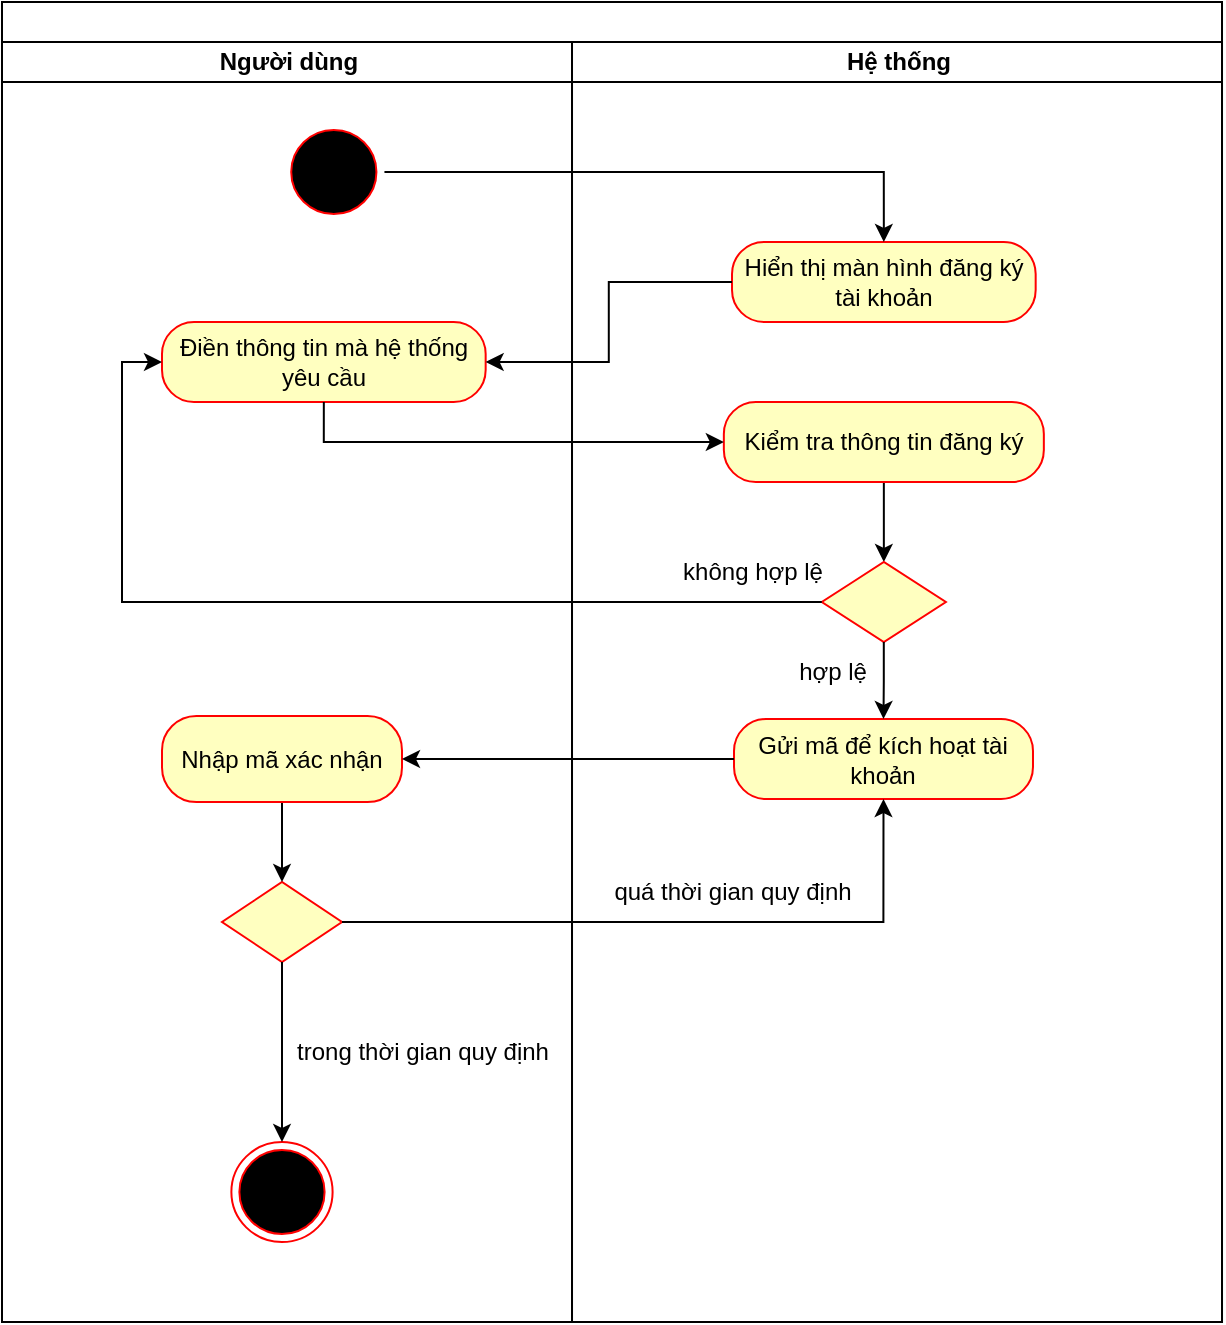 <mxfile version="23.1.6" type="github">
  <diagram name="Page-1" id="e7e014a7-5840-1c2e-5031-d8a46d1fe8dd">
    <mxGraphModel dx="1374" dy="755" grid="1" gridSize="10" guides="1" tooltips="1" connect="1" arrows="1" fold="1" page="1" pageScale="1" pageWidth="1169" pageHeight="826" background="none" math="0" shadow="0">
      <root>
        <mxCell id="0" />
        <mxCell id="1" parent="0" />
        <mxCell id="S707iUgC_ovzpRZuuCWC-81" value="" style="swimlane;childLayout=stackLayout;resizeParent=1;resizeParentMax=0;startSize=20;html=1;" parent="1" vertex="1">
          <mxGeometry x="200" y="40" width="610.003" height="660" as="geometry">
            <mxRectangle x="200" y="40" width="50" height="40" as="alternateBounds" />
          </mxGeometry>
        </mxCell>
        <mxCell id="S707iUgC_ovzpRZuuCWC-82" value="Người dùng" style="swimlane;startSize=20;html=1;" parent="S707iUgC_ovzpRZuuCWC-81" vertex="1">
          <mxGeometry y="20" width="285.003" height="640" as="geometry">
            <mxRectangle y="20" width="40" height="460" as="alternateBounds" />
          </mxGeometry>
        </mxCell>
        <mxCell id="13" value="" style="ellipse;shape=startState;fillColor=#000000;strokeColor=#ff0000;" parent="S707iUgC_ovzpRZuuCWC-82" vertex="1">
          <mxGeometry x="140.611" y="40" width="50.612" height="50.0" as="geometry" />
        </mxCell>
        <mxCell id="S707iUgC_ovzpRZuuCWC-54" value="Điền thông tin mà hệ thống yêu cầu" style="rounded=1;whiteSpace=wrap;html=1;arcSize=40;fontColor=#000000;fillColor=#ffffc0;strokeColor=#ff0000;" parent="S707iUgC_ovzpRZuuCWC-82" vertex="1">
          <mxGeometry x="80" y="140" width="161.83" height="40" as="geometry" />
        </mxCell>
        <mxCell id="S707iUgC_ovzpRZuuCWC-75" value="" style="rhombus;whiteSpace=wrap;html=1;fillColor=#ffffc0;strokeColor=#ff0000;fontColor=#000000;rounded=1;arcSize=0;" parent="S707iUgC_ovzpRZuuCWC-82" vertex="1">
          <mxGeometry x="110" y="420" width="60" height="40" as="geometry" />
        </mxCell>
        <mxCell id="S707iUgC_ovzpRZuuCWC-101" style="edgeStyle=orthogonalEdgeStyle;rounded=0;orthogonalLoop=1;jettySize=auto;html=1;exitX=0.5;exitY=1;exitDx=0;exitDy=0;entryX=0.5;entryY=0;entryDx=0;entryDy=0;" parent="S707iUgC_ovzpRZuuCWC-82" source="S707iUgC_ovzpRZuuCWC-99" target="S707iUgC_ovzpRZuuCWC-75" edge="1">
          <mxGeometry relative="1" as="geometry" />
        </mxCell>
        <mxCell id="S707iUgC_ovzpRZuuCWC-99" value="Nhập mã xác nhận" style="whiteSpace=wrap;html=1;fillColor=#ffffc0;strokeColor=#ff0000;fontColor=#000000;rounded=1;arcSize=40;" parent="S707iUgC_ovzpRZuuCWC-82" vertex="1">
          <mxGeometry x="80" y="337" width="120" height="43" as="geometry" />
        </mxCell>
        <mxCell id="S707iUgC_ovzpRZuuCWC-105" value="&lt;font style=&quot;font-size: 12px;&quot;&gt;trong thời gian quy định&lt;/font&gt;" style="text;html=1;align=center;verticalAlign=middle;resizable=0;points=[];autosize=1;strokeColor=none;fillColor=none;" parent="S707iUgC_ovzpRZuuCWC-82" vertex="1">
          <mxGeometry x="135.003" y="490" width="150" height="30" as="geometry" />
        </mxCell>
        <mxCell id="S707iUgC_ovzpRZuuCWC-83" value="Hệ thống" style="swimlane;startSize=20;html=1;" parent="S707iUgC_ovzpRZuuCWC-81" vertex="1">
          <mxGeometry x="285.003" y="20" width="325" height="640" as="geometry" />
        </mxCell>
        <mxCell id="S707iUgC_ovzpRZuuCWC-96" style="edgeStyle=orthogonalEdgeStyle;rounded=0;orthogonalLoop=1;jettySize=auto;html=1;exitX=0.5;exitY=1;exitDx=0;exitDy=0;entryX=0.5;entryY=0;entryDx=0;entryDy=0;" parent="S707iUgC_ovzpRZuuCWC-83" source="S707iUgC_ovzpRZuuCWC-90" target="S707iUgC_ovzpRZuuCWC-63" edge="1">
          <mxGeometry relative="1" as="geometry" />
        </mxCell>
        <mxCell id="S707iUgC_ovzpRZuuCWC-90" value="Kiểm tra thông tin đăng ký" style="whiteSpace=wrap;html=1;fillColor=#ffffc0;strokeColor=#ff0000;fontColor=#000000;rounded=1;arcSize=40;" parent="S707iUgC_ovzpRZuuCWC-83" vertex="1">
          <mxGeometry x="75.92" y="180" width="160" height="40" as="geometry" />
        </mxCell>
        <mxCell id="S707iUgC_ovzpRZuuCWC-50" value="Hiển thị màn hình đăng ký tài khoản" style="rounded=1;whiteSpace=wrap;html=1;arcSize=40;fontColor=#000000;fillColor=#ffffc0;strokeColor=#ff0000;" parent="S707iUgC_ovzpRZuuCWC-83" vertex="1">
          <mxGeometry x="80" y="100" width="151.83" height="40" as="geometry" />
        </mxCell>
        <mxCell id="S707iUgC_ovzpRZuuCWC-63" value="" style="rhombus;whiteSpace=wrap;html=1;fillColor=#ffffc0;strokeColor=#ff0000;fontColor=#000000;rounded=1;arcSize=0;" parent="S707iUgC_ovzpRZuuCWC-83" vertex="1">
          <mxGeometry x="124.9" y="260" width="62.04" height="40" as="geometry" />
        </mxCell>
        <mxCell id="S707iUgC_ovzpRZuuCWC-98" value="không hợp lệ" style="text;html=1;align=center;verticalAlign=middle;resizable=0;points=[];autosize=1;strokeColor=none;fillColor=none;" parent="S707iUgC_ovzpRZuuCWC-83" vertex="1">
          <mxGeometry x="45" y="250" width="90" height="30" as="geometry" />
        </mxCell>
        <mxCell id="S707iUgC_ovzpRZuuCWC-72" value="&lt;font style=&quot;font-size: 12px;&quot;&gt;hợp lệ&lt;/font&gt;" style="text;html=1;align=center;verticalAlign=middle;resizable=0;points=[];autosize=1;strokeColor=none;fillColor=none;" parent="S707iUgC_ovzpRZuuCWC-83" vertex="1">
          <mxGeometry x="100.003" y="300.0" width="60" height="30" as="geometry" />
        </mxCell>
        <mxCell id="S707iUgC_ovzpRZuuCWC-69" value="&lt;font style=&quot;font-size: 12px;&quot;&gt;Gửi mã để kích hoạt tài khoản&lt;/font&gt;" style="rounded=1;whiteSpace=wrap;html=1;arcSize=40;fontColor=#000000;fillColor=#ffffc0;strokeColor=#ff0000;" parent="S707iUgC_ovzpRZuuCWC-83" vertex="1">
          <mxGeometry x="81" y="338.5" width="149.49" height="40" as="geometry" />
        </mxCell>
        <mxCell id="S707iUgC_ovzpRZuuCWC-71" value="" style="edgeStyle=orthogonalEdgeStyle;rounded=0;orthogonalLoop=1;jettySize=auto;html=1;" parent="S707iUgC_ovzpRZuuCWC-83" source="S707iUgC_ovzpRZuuCWC-63" target="S707iUgC_ovzpRZuuCWC-69" edge="1">
          <mxGeometry relative="1" as="geometry" />
        </mxCell>
        <mxCell id="S707iUgC_ovzpRZuuCWC-78" value="&lt;font style=&quot;font-size: 12px;&quot;&gt;quá thời gian quy định&lt;/font&gt;" style="text;html=1;align=center;verticalAlign=middle;resizable=0;points=[];autosize=1;strokeColor=none;fillColor=none;" parent="S707iUgC_ovzpRZuuCWC-83" vertex="1">
          <mxGeometry x="10.003" y="410" width="140" height="30" as="geometry" />
        </mxCell>
        <mxCell id="S707iUgC_ovzpRZuuCWC-62" value="" style="edgeStyle=orthogonalEdgeStyle;rounded=0;orthogonalLoop=1;jettySize=auto;html=1;" parent="S707iUgC_ovzpRZuuCWC-81" source="S707iUgC_ovzpRZuuCWC-50" target="S707iUgC_ovzpRZuuCWC-54" edge="1">
          <mxGeometry relative="1" as="geometry" />
        </mxCell>
        <mxCell id="S707iUgC_ovzpRZuuCWC-89" style="edgeStyle=orthogonalEdgeStyle;rounded=0;orthogonalLoop=1;jettySize=auto;html=1;exitX=1;exitY=0.5;exitDx=0;exitDy=0;entryX=0.5;entryY=0;entryDx=0;entryDy=0;" parent="S707iUgC_ovzpRZuuCWC-81" source="13" target="S707iUgC_ovzpRZuuCWC-50" edge="1">
          <mxGeometry relative="1" as="geometry" />
        </mxCell>
        <mxCell id="S707iUgC_ovzpRZuuCWC-95" style="edgeStyle=orthogonalEdgeStyle;rounded=0;orthogonalLoop=1;jettySize=auto;html=1;exitX=0.5;exitY=1;exitDx=0;exitDy=0;entryX=0;entryY=0.5;entryDx=0;entryDy=0;" parent="S707iUgC_ovzpRZuuCWC-81" source="S707iUgC_ovzpRZuuCWC-54" target="S707iUgC_ovzpRZuuCWC-90" edge="1">
          <mxGeometry relative="1" as="geometry" />
        </mxCell>
        <mxCell id="S707iUgC_ovzpRZuuCWC-100" value="" style="edgeStyle=orthogonalEdgeStyle;rounded=0;orthogonalLoop=1;jettySize=auto;html=1;" parent="S707iUgC_ovzpRZuuCWC-81" source="S707iUgC_ovzpRZuuCWC-69" target="S707iUgC_ovzpRZuuCWC-99" edge="1">
          <mxGeometry relative="1" as="geometry" />
        </mxCell>
        <mxCell id="S707iUgC_ovzpRZuuCWC-102" style="edgeStyle=orthogonalEdgeStyle;rounded=0;orthogonalLoop=1;jettySize=auto;html=1;exitX=1;exitY=0.5;exitDx=0;exitDy=0;entryX=0.5;entryY=1;entryDx=0;entryDy=0;" parent="S707iUgC_ovzpRZuuCWC-81" source="S707iUgC_ovzpRZuuCWC-75" target="S707iUgC_ovzpRZuuCWC-69" edge="1">
          <mxGeometry relative="1" as="geometry" />
        </mxCell>
        <mxCell id="S707iUgC_ovzpRZuuCWC-107" style="edgeStyle=orthogonalEdgeStyle;rounded=0;orthogonalLoop=1;jettySize=auto;html=1;exitX=0;exitY=0.5;exitDx=0;exitDy=0;entryX=0;entryY=0.5;entryDx=0;entryDy=0;" parent="S707iUgC_ovzpRZuuCWC-81" source="S707iUgC_ovzpRZuuCWC-63" target="S707iUgC_ovzpRZuuCWC-54" edge="1">
          <mxGeometry relative="1" as="geometry" />
        </mxCell>
        <mxCell id="S707iUgC_ovzpRZuuCWC-47" value="" style="ellipse;shape=endState;fillColor=#000000;strokeColor=#ff0000" parent="1" vertex="1">
          <mxGeometry x="314.691" y="610.0" width="50.612" height="50.0" as="geometry" />
        </mxCell>
        <mxCell id="S707iUgC_ovzpRZuuCWC-104" style="edgeStyle=orthogonalEdgeStyle;rounded=0;orthogonalLoop=1;jettySize=auto;html=1;exitX=0.5;exitY=1;exitDx=0;exitDy=0;entryX=0.5;entryY=0;entryDx=0;entryDy=0;" parent="1" source="S707iUgC_ovzpRZuuCWC-75" target="S707iUgC_ovzpRZuuCWC-47" edge="1">
          <mxGeometry relative="1" as="geometry" />
        </mxCell>
      </root>
    </mxGraphModel>
  </diagram>
</mxfile>
